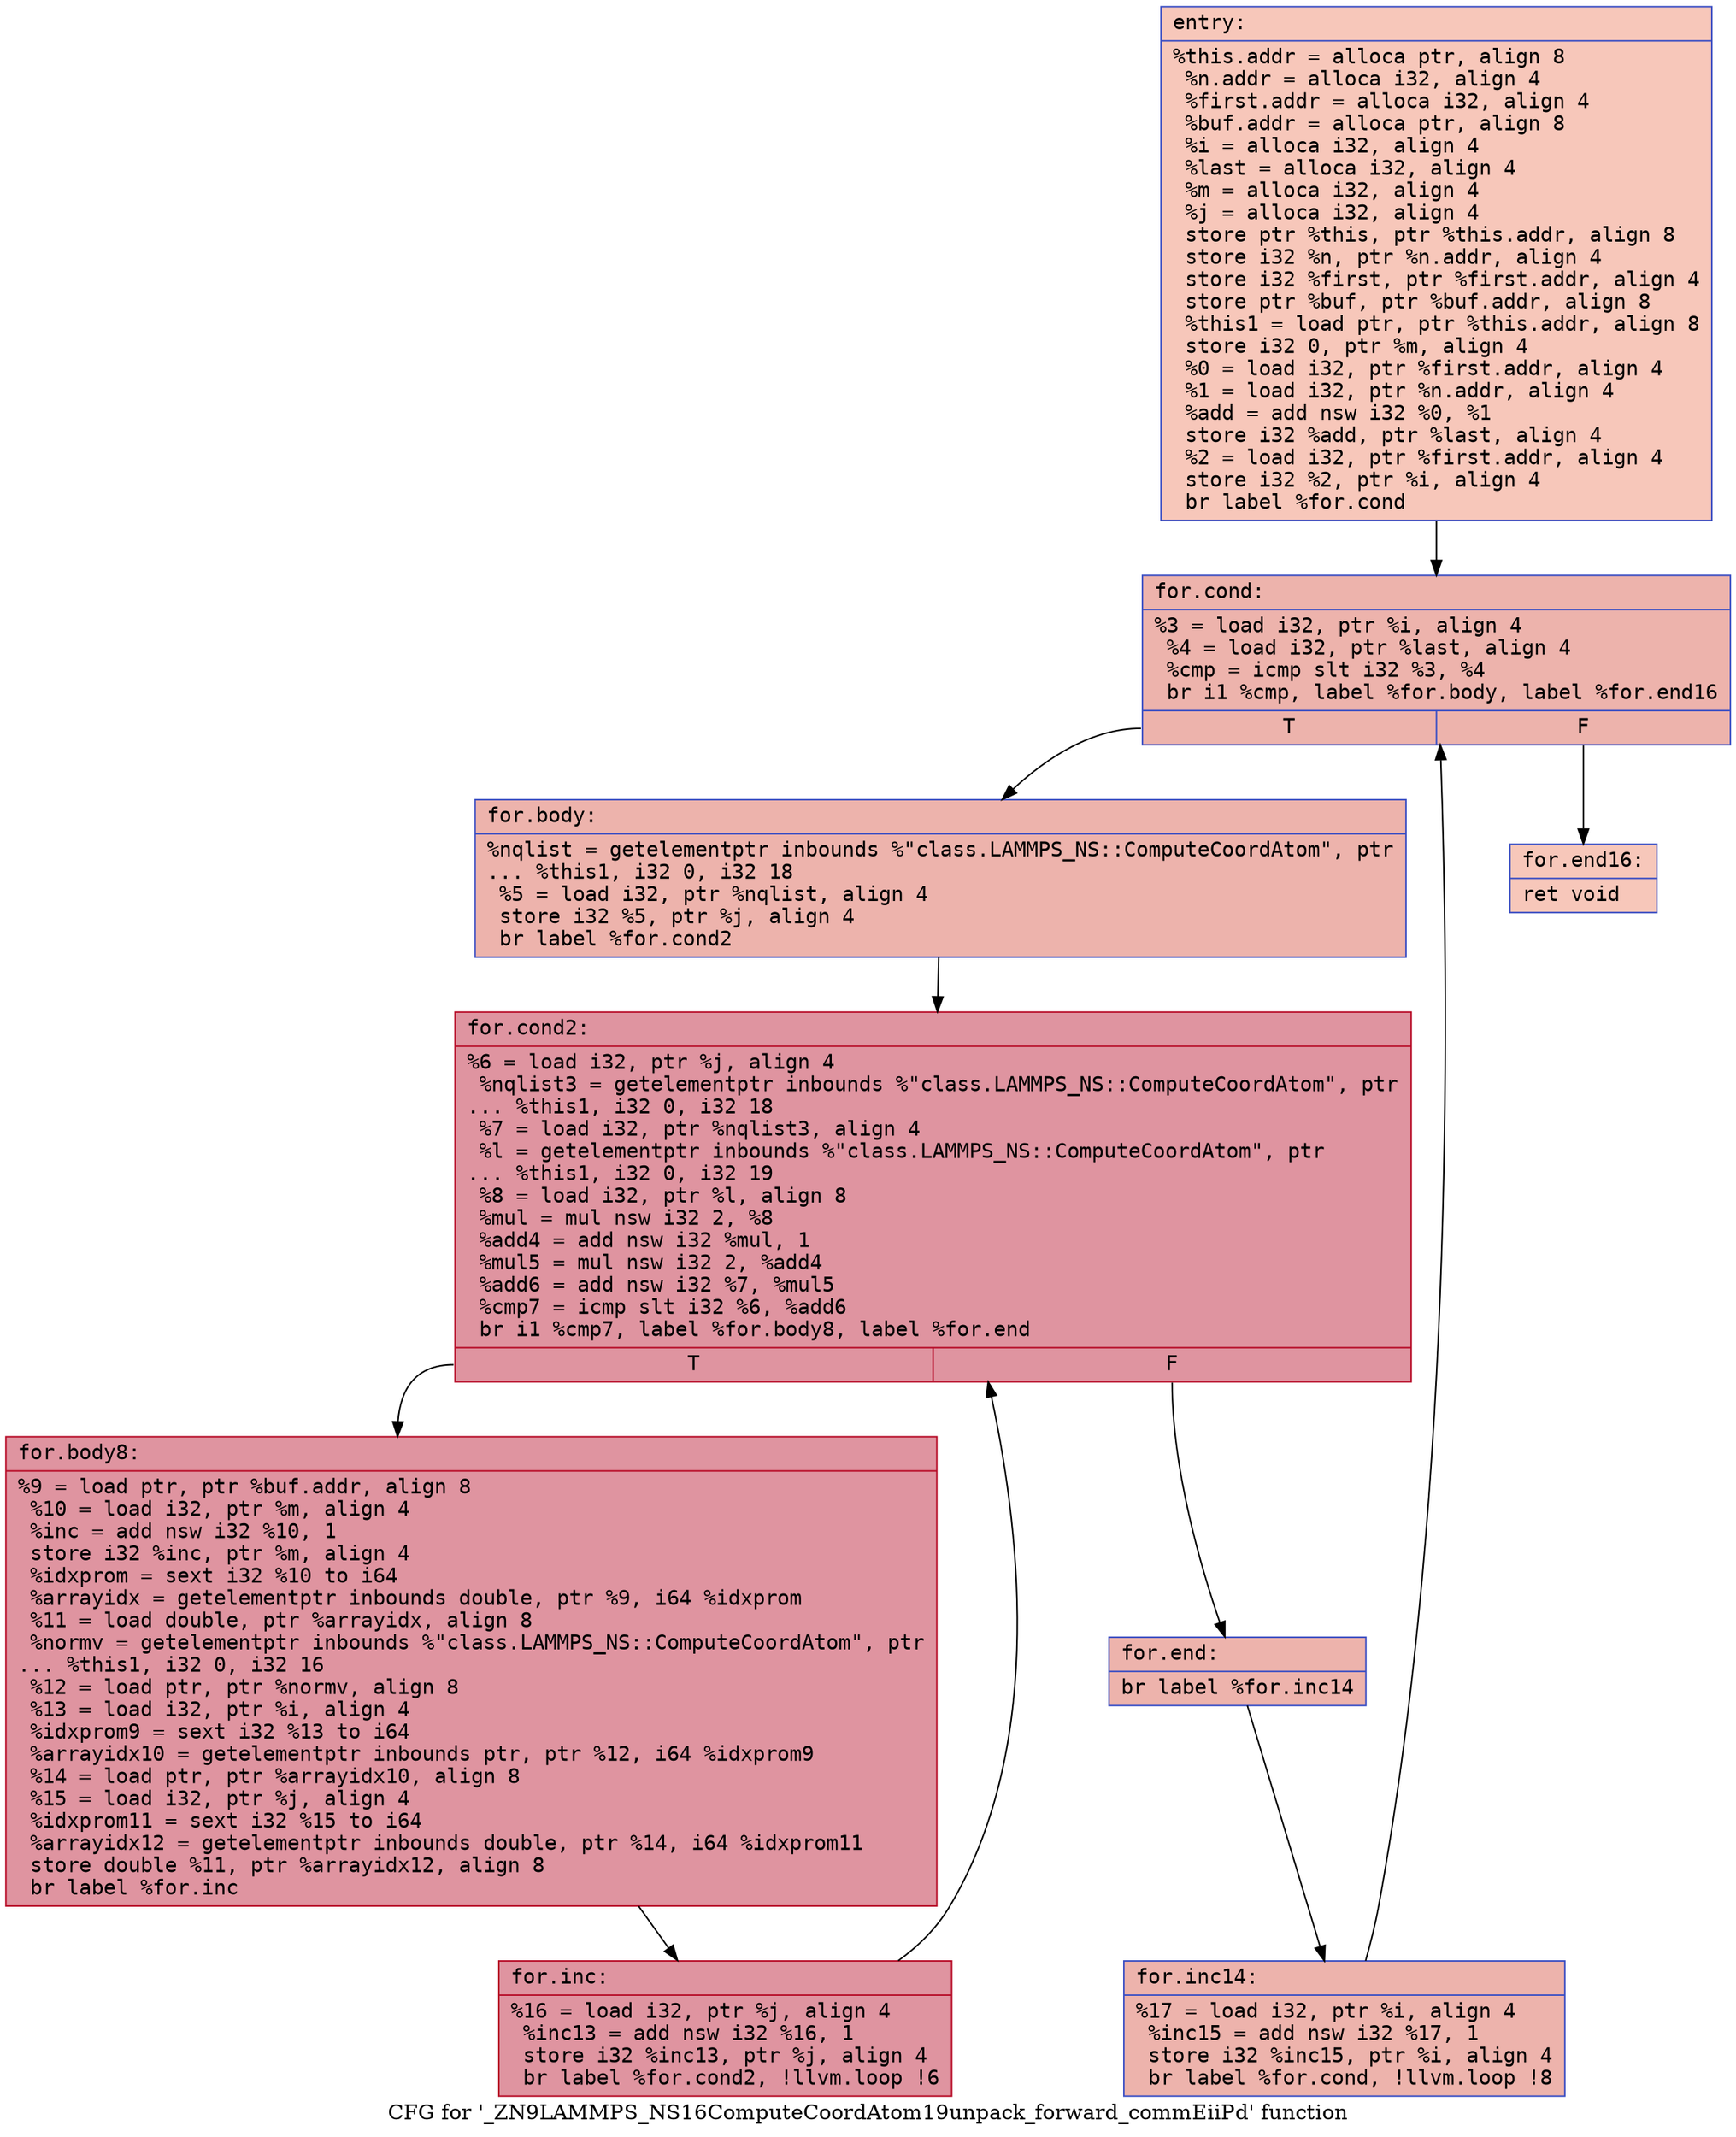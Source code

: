 digraph "CFG for '_ZN9LAMMPS_NS16ComputeCoordAtom19unpack_forward_commEiiPd' function" {
	label="CFG for '_ZN9LAMMPS_NS16ComputeCoordAtom19unpack_forward_commEiiPd' function";

	Node0x5565f260d160 [shape=record,color="#3d50c3ff", style=filled, fillcolor="#ec7f6370" fontname="Courier",label="{entry:\l|  %this.addr = alloca ptr, align 8\l  %n.addr = alloca i32, align 4\l  %first.addr = alloca i32, align 4\l  %buf.addr = alloca ptr, align 8\l  %i = alloca i32, align 4\l  %last = alloca i32, align 4\l  %m = alloca i32, align 4\l  %j = alloca i32, align 4\l  store ptr %this, ptr %this.addr, align 8\l  store i32 %n, ptr %n.addr, align 4\l  store i32 %first, ptr %first.addr, align 4\l  store ptr %buf, ptr %buf.addr, align 8\l  %this1 = load ptr, ptr %this.addr, align 8\l  store i32 0, ptr %m, align 4\l  %0 = load i32, ptr %first.addr, align 4\l  %1 = load i32, ptr %n.addr, align 4\l  %add = add nsw i32 %0, %1\l  store i32 %add, ptr %last, align 4\l  %2 = load i32, ptr %first.addr, align 4\l  store i32 %2, ptr %i, align 4\l  br label %for.cond\l}"];
	Node0x5565f260d160 -> Node0x5565f260e240[tooltip="entry -> for.cond\nProbability 100.00%" ];
	Node0x5565f260e240 [shape=record,color="#3d50c3ff", style=filled, fillcolor="#d6524470" fontname="Courier",label="{for.cond:\l|  %3 = load i32, ptr %i, align 4\l  %4 = load i32, ptr %last, align 4\l  %cmp = icmp slt i32 %3, %4\l  br i1 %cmp, label %for.body, label %for.end16\l|{<s0>T|<s1>F}}"];
	Node0x5565f260e240:s0 -> Node0x5565f260e4e0[tooltip="for.cond -> for.body\nProbability 96.88%" ];
	Node0x5565f260e240:s1 -> Node0x5565f260e560[tooltip="for.cond -> for.end16\nProbability 3.12%" ];
	Node0x5565f260e4e0 [shape=record,color="#3d50c3ff", style=filled, fillcolor="#d6524470" fontname="Courier",label="{for.body:\l|  %nqlist = getelementptr inbounds %\"class.LAMMPS_NS::ComputeCoordAtom\", ptr\l... %this1, i32 0, i32 18\l  %5 = load i32, ptr %nqlist, align 4\l  store i32 %5, ptr %j, align 4\l  br label %for.cond2\l}"];
	Node0x5565f260e4e0 -> Node0x5565f260e890[tooltip="for.body -> for.cond2\nProbability 100.00%" ];
	Node0x5565f260e890 [shape=record,color="#b70d28ff", style=filled, fillcolor="#b70d2870" fontname="Courier",label="{for.cond2:\l|  %6 = load i32, ptr %j, align 4\l  %nqlist3 = getelementptr inbounds %\"class.LAMMPS_NS::ComputeCoordAtom\", ptr\l... %this1, i32 0, i32 18\l  %7 = load i32, ptr %nqlist3, align 4\l  %l = getelementptr inbounds %\"class.LAMMPS_NS::ComputeCoordAtom\", ptr\l... %this1, i32 0, i32 19\l  %8 = load i32, ptr %l, align 8\l  %mul = mul nsw i32 2, %8\l  %add4 = add nsw i32 %mul, 1\l  %mul5 = mul nsw i32 2, %add4\l  %add6 = add nsw i32 %7, %mul5\l  %cmp7 = icmp slt i32 %6, %add6\l  br i1 %cmp7, label %for.body8, label %for.end\l|{<s0>T|<s1>F}}"];
	Node0x5565f260e890:s0 -> Node0x5565f260f1d0[tooltip="for.cond2 -> for.body8\nProbability 96.88%" ];
	Node0x5565f260e890:s1 -> Node0x5565f260f250[tooltip="for.cond2 -> for.end\nProbability 3.12%" ];
	Node0x5565f260f1d0 [shape=record,color="#b70d28ff", style=filled, fillcolor="#b70d2870" fontname="Courier",label="{for.body8:\l|  %9 = load ptr, ptr %buf.addr, align 8\l  %10 = load i32, ptr %m, align 4\l  %inc = add nsw i32 %10, 1\l  store i32 %inc, ptr %m, align 4\l  %idxprom = sext i32 %10 to i64\l  %arrayidx = getelementptr inbounds double, ptr %9, i64 %idxprom\l  %11 = load double, ptr %arrayidx, align 8\l  %normv = getelementptr inbounds %\"class.LAMMPS_NS::ComputeCoordAtom\", ptr\l... %this1, i32 0, i32 16\l  %12 = load ptr, ptr %normv, align 8\l  %13 = load i32, ptr %i, align 4\l  %idxprom9 = sext i32 %13 to i64\l  %arrayidx10 = getelementptr inbounds ptr, ptr %12, i64 %idxprom9\l  %14 = load ptr, ptr %arrayidx10, align 8\l  %15 = load i32, ptr %j, align 4\l  %idxprom11 = sext i32 %15 to i64\l  %arrayidx12 = getelementptr inbounds double, ptr %14, i64 %idxprom11\l  store double %11, ptr %arrayidx12, align 8\l  br label %for.inc\l}"];
	Node0x5565f260f1d0 -> Node0x5565f260fde0[tooltip="for.body8 -> for.inc\nProbability 100.00%" ];
	Node0x5565f260fde0 [shape=record,color="#b70d28ff", style=filled, fillcolor="#b70d2870" fontname="Courier",label="{for.inc:\l|  %16 = load i32, ptr %j, align 4\l  %inc13 = add nsw i32 %16, 1\l  store i32 %inc13, ptr %j, align 4\l  br label %for.cond2, !llvm.loop !6\l}"];
	Node0x5565f260fde0 -> Node0x5565f260e890[tooltip="for.inc -> for.cond2\nProbability 100.00%" ];
	Node0x5565f260f250 [shape=record,color="#3d50c3ff", style=filled, fillcolor="#d6524470" fontname="Courier",label="{for.end:\l|  br label %for.inc14\l}"];
	Node0x5565f260f250 -> Node0x5565f2610250[tooltip="for.end -> for.inc14\nProbability 100.00%" ];
	Node0x5565f2610250 [shape=record,color="#3d50c3ff", style=filled, fillcolor="#d6524470" fontname="Courier",label="{for.inc14:\l|  %17 = load i32, ptr %i, align 4\l  %inc15 = add nsw i32 %17, 1\l  store i32 %inc15, ptr %i, align 4\l  br label %for.cond, !llvm.loop !8\l}"];
	Node0x5565f2610250 -> Node0x5565f260e240[tooltip="for.inc14 -> for.cond\nProbability 100.00%" ];
	Node0x5565f260e560 [shape=record,color="#3d50c3ff", style=filled, fillcolor="#ec7f6370" fontname="Courier",label="{for.end16:\l|  ret void\l}"];
}
